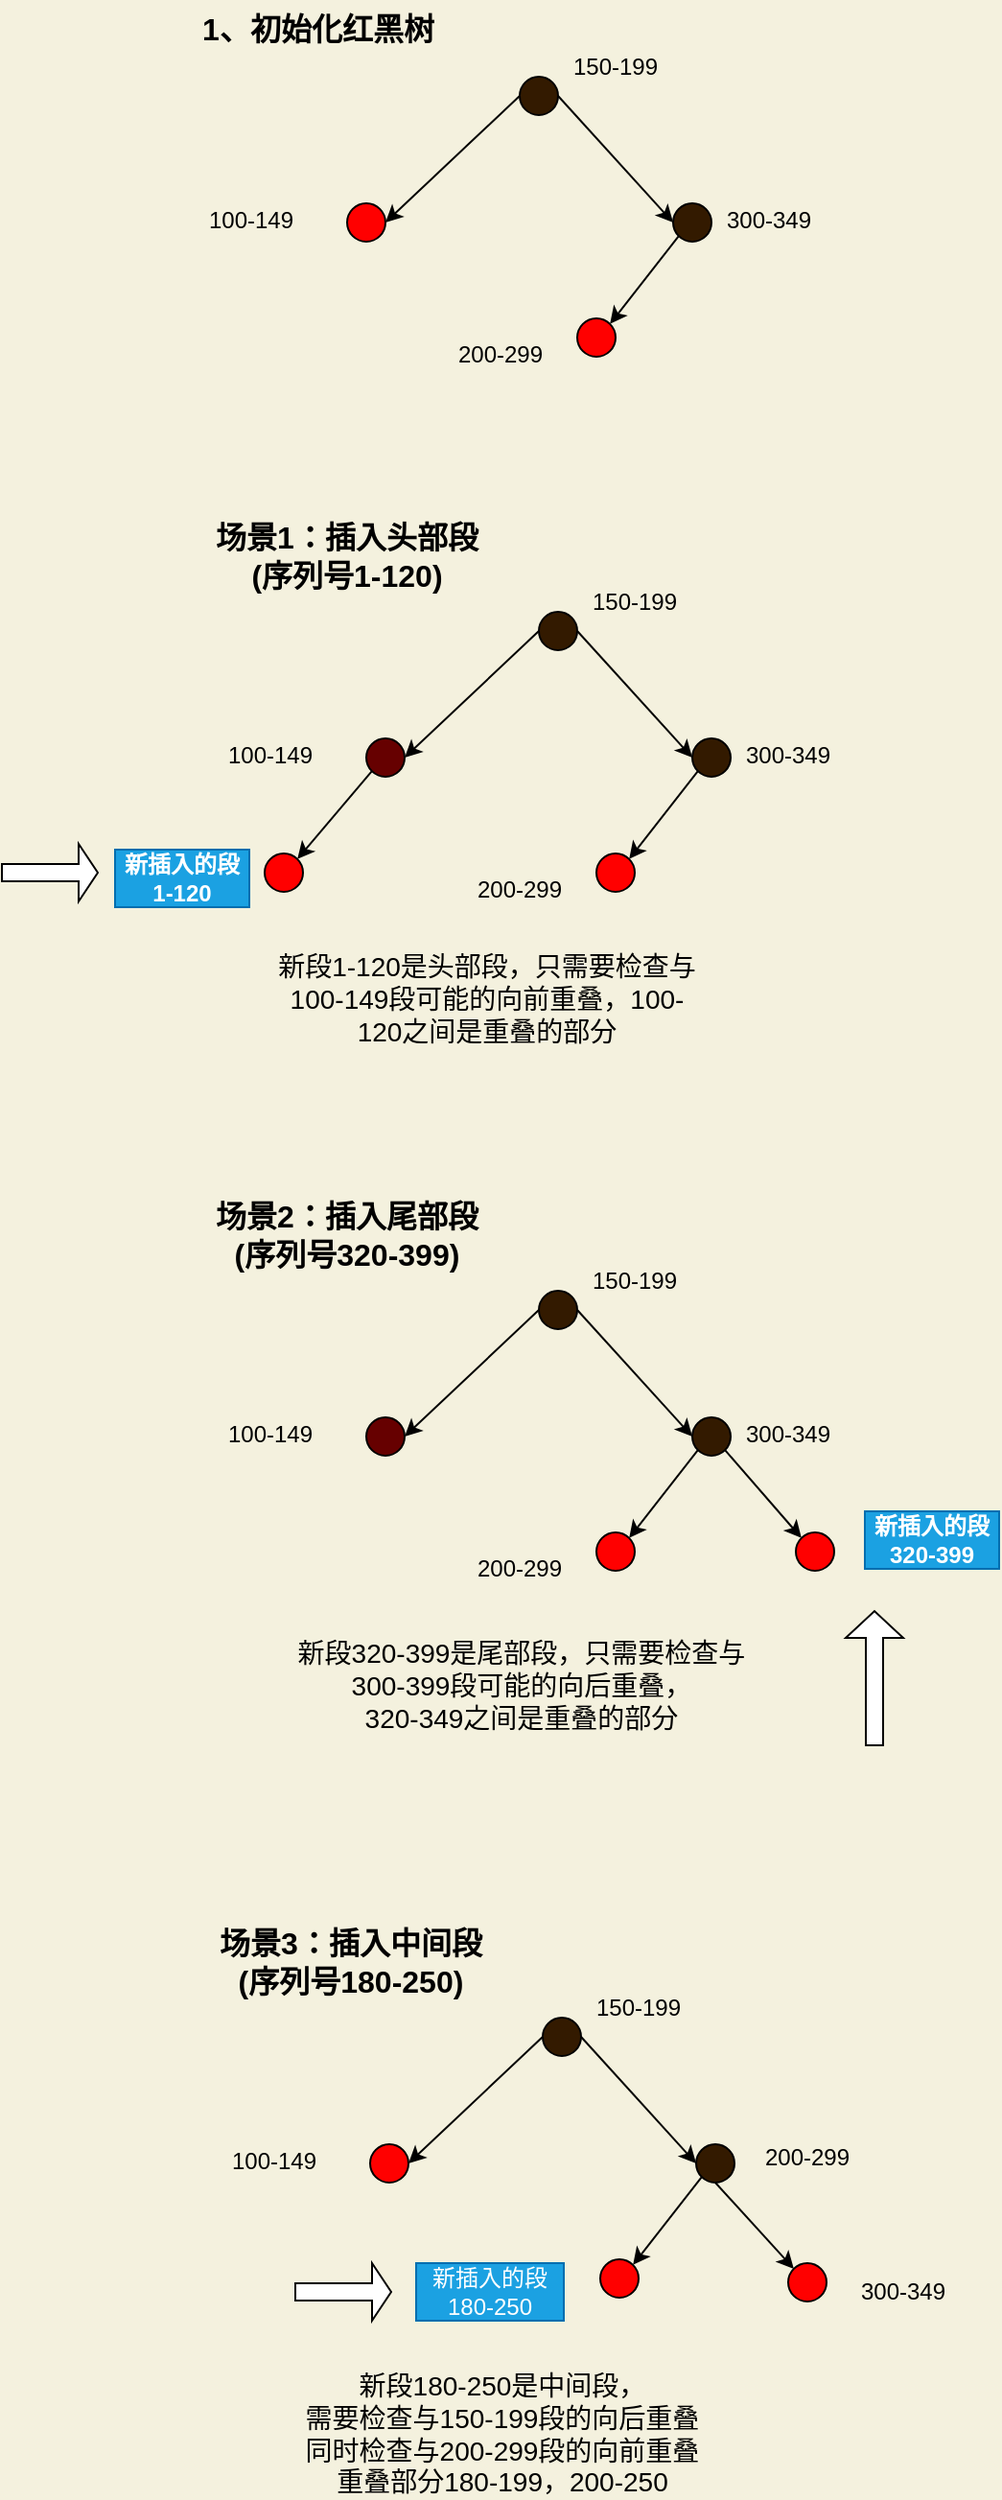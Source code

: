 <mxfile version="26.2.2">
  <diagram id="WUxzfDFSMqVaj2RLjJZc" name="第 1 页">
    <mxGraphModel dx="891" dy="825" grid="1" gridSize="10" guides="0" tooltips="1" connect="1" arrows="1" fold="1" page="1" pageScale="1" pageWidth="827" pageHeight="1169" background="#F4F1DE" math="0" shadow="0">
      <root>
        <mxCell id="0" />
        <mxCell id="1" parent="0" />
        <mxCell id="C5pTyBcPjl7wKMJr9xtk-18" style="rounded=0;orthogonalLoop=1;jettySize=auto;html=1;exitX=0;exitY=0.5;exitDx=0;exitDy=0;entryX=1;entryY=0.5;entryDx=0;entryDy=0;" edge="1" parent="1" source="C5pTyBcPjl7wKMJr9xtk-3" target="C5pTyBcPjl7wKMJr9xtk-9">
          <mxGeometry relative="1" as="geometry" />
        </mxCell>
        <mxCell id="C5pTyBcPjl7wKMJr9xtk-19" style="rounded=0;orthogonalLoop=1;jettySize=auto;html=1;exitX=1;exitY=0.5;exitDx=0;exitDy=0;entryX=0;entryY=0.5;entryDx=0;entryDy=0;" edge="1" parent="1" source="C5pTyBcPjl7wKMJr9xtk-3" target="C5pTyBcPjl7wKMJr9xtk-5">
          <mxGeometry relative="1" as="geometry" />
        </mxCell>
        <mxCell id="C5pTyBcPjl7wKMJr9xtk-3" value="" style="ellipse;whiteSpace=wrap;html=1;aspect=fixed;fillColor=#331A00;" vertex="1" parent="1">
          <mxGeometry x="280" y="110" width="20" height="20" as="geometry" />
        </mxCell>
        <mxCell id="C5pTyBcPjl7wKMJr9xtk-4" value="150-199" style="text;html=1;align=center;verticalAlign=middle;whiteSpace=wrap;rounded=0;" vertex="1" parent="1">
          <mxGeometry x="300" y="90" width="60" height="30" as="geometry" />
        </mxCell>
        <mxCell id="C5pTyBcPjl7wKMJr9xtk-20" style="rounded=0;orthogonalLoop=1;jettySize=auto;html=1;exitX=0;exitY=1;exitDx=0;exitDy=0;entryX=1;entryY=0;entryDx=0;entryDy=0;" edge="1" parent="1" source="C5pTyBcPjl7wKMJr9xtk-5" target="C5pTyBcPjl7wKMJr9xtk-11">
          <mxGeometry relative="1" as="geometry" />
        </mxCell>
        <mxCell id="C5pTyBcPjl7wKMJr9xtk-5" value="" style="ellipse;whiteSpace=wrap;html=1;aspect=fixed;fillColor=#331A00;" vertex="1" parent="1">
          <mxGeometry x="360" y="176" width="20" height="20" as="geometry" />
        </mxCell>
        <mxCell id="C5pTyBcPjl7wKMJr9xtk-6" value="300-349" style="text;html=1;align=center;verticalAlign=middle;whiteSpace=wrap;rounded=0;" vertex="1" parent="1">
          <mxGeometry x="380" y="170" width="60" height="30" as="geometry" />
        </mxCell>
        <mxCell id="C5pTyBcPjl7wKMJr9xtk-9" value="" style="ellipse;whiteSpace=wrap;html=1;aspect=fixed;fillColor=#FF0000;" vertex="1" parent="1">
          <mxGeometry x="190" y="176" width="20" height="20" as="geometry" />
        </mxCell>
        <mxCell id="C5pTyBcPjl7wKMJr9xtk-10" value="100-149" style="text;html=1;align=center;verticalAlign=middle;whiteSpace=wrap;rounded=0;" vertex="1" parent="1">
          <mxGeometry x="110" y="170" width="60" height="30" as="geometry" />
        </mxCell>
        <mxCell id="C5pTyBcPjl7wKMJr9xtk-11" value="" style="ellipse;whiteSpace=wrap;html=1;aspect=fixed;fillColor=#FF0000;" vertex="1" parent="1">
          <mxGeometry x="310" y="236" width="20" height="20" as="geometry" />
        </mxCell>
        <mxCell id="C5pTyBcPjl7wKMJr9xtk-12" value="200-299" style="text;html=1;align=center;verticalAlign=middle;whiteSpace=wrap;rounded=0;" vertex="1" parent="1">
          <mxGeometry x="240" y="240" width="60" height="30" as="geometry" />
        </mxCell>
        <mxCell id="C5pTyBcPjl7wKMJr9xtk-21" value="1、初始化红黑树" style="text;html=1;align=center;verticalAlign=middle;whiteSpace=wrap;rounded=0;fontSize=16;fontStyle=1" vertex="1" parent="1">
          <mxGeometry x="110" y="70" width="130" height="30" as="geometry" />
        </mxCell>
        <mxCell id="C5pTyBcPjl7wKMJr9xtk-22" style="rounded=0;orthogonalLoop=1;jettySize=auto;html=1;exitX=0;exitY=0.5;exitDx=0;exitDy=0;entryX=1;entryY=0.5;entryDx=0;entryDy=0;" edge="1" parent="1" source="C5pTyBcPjl7wKMJr9xtk-24" target="C5pTyBcPjl7wKMJr9xtk-29">
          <mxGeometry relative="1" as="geometry" />
        </mxCell>
        <mxCell id="C5pTyBcPjl7wKMJr9xtk-23" style="rounded=0;orthogonalLoop=1;jettySize=auto;html=1;exitX=1;exitY=0.5;exitDx=0;exitDy=0;entryX=0;entryY=0.5;entryDx=0;entryDy=0;" edge="1" parent="1" source="C5pTyBcPjl7wKMJr9xtk-24" target="C5pTyBcPjl7wKMJr9xtk-27">
          <mxGeometry relative="1" as="geometry" />
        </mxCell>
        <mxCell id="C5pTyBcPjl7wKMJr9xtk-24" value="" style="ellipse;whiteSpace=wrap;html=1;aspect=fixed;fillColor=#331A00;" vertex="1" parent="1">
          <mxGeometry x="290" y="389" width="20" height="20" as="geometry" />
        </mxCell>
        <mxCell id="C5pTyBcPjl7wKMJr9xtk-25" value="150-199" style="text;html=1;align=center;verticalAlign=middle;whiteSpace=wrap;rounded=0;" vertex="1" parent="1">
          <mxGeometry x="310" y="369" width="60" height="30" as="geometry" />
        </mxCell>
        <mxCell id="C5pTyBcPjl7wKMJr9xtk-26" style="rounded=0;orthogonalLoop=1;jettySize=auto;html=1;exitX=0;exitY=1;exitDx=0;exitDy=0;entryX=1;entryY=0;entryDx=0;entryDy=0;" edge="1" parent="1" source="C5pTyBcPjl7wKMJr9xtk-27" target="C5pTyBcPjl7wKMJr9xtk-31">
          <mxGeometry relative="1" as="geometry" />
        </mxCell>
        <mxCell id="C5pTyBcPjl7wKMJr9xtk-27" value="" style="ellipse;whiteSpace=wrap;html=1;aspect=fixed;fillColor=#331A00;" vertex="1" parent="1">
          <mxGeometry x="370" y="455" width="20" height="20" as="geometry" />
        </mxCell>
        <mxCell id="C5pTyBcPjl7wKMJr9xtk-28" value="300-349" style="text;html=1;align=center;verticalAlign=middle;whiteSpace=wrap;rounded=0;" vertex="1" parent="1">
          <mxGeometry x="390" y="449" width="60" height="30" as="geometry" />
        </mxCell>
        <mxCell id="C5pTyBcPjl7wKMJr9xtk-37" style="rounded=0;orthogonalLoop=1;jettySize=auto;html=1;exitX=0;exitY=1;exitDx=0;exitDy=0;entryX=1;entryY=0;entryDx=0;entryDy=0;" edge="1" parent="1" source="C5pTyBcPjl7wKMJr9xtk-29" target="C5pTyBcPjl7wKMJr9xtk-34">
          <mxGeometry relative="1" as="geometry" />
        </mxCell>
        <mxCell id="C5pTyBcPjl7wKMJr9xtk-29" value="" style="ellipse;whiteSpace=wrap;html=1;aspect=fixed;fillColor=#660000;" vertex="1" parent="1">
          <mxGeometry x="200" y="455" width="20" height="20" as="geometry" />
        </mxCell>
        <mxCell id="C5pTyBcPjl7wKMJr9xtk-30" value="100-149" style="text;html=1;align=center;verticalAlign=middle;whiteSpace=wrap;rounded=0;" vertex="1" parent="1">
          <mxGeometry x="120" y="449" width="60" height="30" as="geometry" />
        </mxCell>
        <mxCell id="C5pTyBcPjl7wKMJr9xtk-31" value="" style="ellipse;whiteSpace=wrap;html=1;aspect=fixed;fillColor=#FF0000;" vertex="1" parent="1">
          <mxGeometry x="320" y="515" width="20" height="20" as="geometry" />
        </mxCell>
        <mxCell id="C5pTyBcPjl7wKMJr9xtk-32" value="200-299" style="text;html=1;align=center;verticalAlign=middle;whiteSpace=wrap;rounded=0;" vertex="1" parent="1">
          <mxGeometry x="250" y="519" width="60" height="30" as="geometry" />
        </mxCell>
        <mxCell id="C5pTyBcPjl7wKMJr9xtk-33" value="场景1：插入头部段(序列号1-120)" style="text;html=1;align=center;verticalAlign=middle;whiteSpace=wrap;rounded=0;fontSize=16;fontStyle=1" vertex="1" parent="1">
          <mxGeometry x="120" y="340" width="140" height="39" as="geometry" />
        </mxCell>
        <mxCell id="C5pTyBcPjl7wKMJr9xtk-34" value="" style="ellipse;whiteSpace=wrap;html=1;aspect=fixed;fillColor=#FF0000;" vertex="1" parent="1">
          <mxGeometry x="147" y="515" width="20" height="20" as="geometry" />
        </mxCell>
        <mxCell id="C5pTyBcPjl7wKMJr9xtk-35" value="新插入的段&lt;div&gt;1-120&lt;/div&gt;" style="text;html=1;align=center;verticalAlign=middle;whiteSpace=wrap;rounded=0;fontStyle=1;fillColor=#1ba1e2;strokeColor=#006EAF;fontColor=#ffffff;" vertex="1" parent="1">
          <mxGeometry x="69" y="513" width="70" height="30" as="geometry" />
        </mxCell>
        <mxCell id="C5pTyBcPjl7wKMJr9xtk-38" value="新段1-120是头部段，只需要检查与&lt;div&gt;100-149段可能的向前重叠，100-120之间是重叠的部分&lt;/div&gt;" style="text;html=1;align=center;verticalAlign=middle;whiteSpace=wrap;rounded=0;fontSize=14;" vertex="1" parent="1">
          <mxGeometry x="148" y="562" width="230" height="58" as="geometry" />
        </mxCell>
        <mxCell id="C5pTyBcPjl7wKMJr9xtk-39" style="rounded=0;orthogonalLoop=1;jettySize=auto;html=1;exitX=0;exitY=0.5;exitDx=0;exitDy=0;entryX=1;entryY=0.5;entryDx=0;entryDy=0;" edge="1" parent="1" source="C5pTyBcPjl7wKMJr9xtk-41" target="C5pTyBcPjl7wKMJr9xtk-47">
          <mxGeometry relative="1" as="geometry" />
        </mxCell>
        <mxCell id="C5pTyBcPjl7wKMJr9xtk-40" style="rounded=0;orthogonalLoop=1;jettySize=auto;html=1;exitX=1;exitY=0.5;exitDx=0;exitDy=0;entryX=0;entryY=0.5;entryDx=0;entryDy=0;" edge="1" parent="1" source="C5pTyBcPjl7wKMJr9xtk-41" target="C5pTyBcPjl7wKMJr9xtk-44">
          <mxGeometry relative="1" as="geometry" />
        </mxCell>
        <mxCell id="C5pTyBcPjl7wKMJr9xtk-41" value="" style="ellipse;whiteSpace=wrap;html=1;aspect=fixed;fillColor=#331A00;" vertex="1" parent="1">
          <mxGeometry x="290" y="743" width="20" height="20" as="geometry" />
        </mxCell>
        <mxCell id="C5pTyBcPjl7wKMJr9xtk-42" value="150-199" style="text;html=1;align=center;verticalAlign=middle;whiteSpace=wrap;rounded=0;" vertex="1" parent="1">
          <mxGeometry x="310" y="723" width="60" height="30" as="geometry" />
        </mxCell>
        <mxCell id="C5pTyBcPjl7wKMJr9xtk-43" style="rounded=0;orthogonalLoop=1;jettySize=auto;html=1;exitX=0;exitY=1;exitDx=0;exitDy=0;entryX=1;entryY=0;entryDx=0;entryDy=0;" edge="1" parent="1" source="C5pTyBcPjl7wKMJr9xtk-44" target="C5pTyBcPjl7wKMJr9xtk-49">
          <mxGeometry relative="1" as="geometry" />
        </mxCell>
        <mxCell id="C5pTyBcPjl7wKMJr9xtk-56" style="rounded=0;orthogonalLoop=1;jettySize=auto;html=1;exitX=1;exitY=1;exitDx=0;exitDy=0;entryX=0;entryY=0;entryDx=0;entryDy=0;" edge="1" parent="1" source="C5pTyBcPjl7wKMJr9xtk-44" target="C5pTyBcPjl7wKMJr9xtk-55">
          <mxGeometry relative="1" as="geometry" />
        </mxCell>
        <mxCell id="C5pTyBcPjl7wKMJr9xtk-44" value="" style="ellipse;whiteSpace=wrap;html=1;aspect=fixed;fillColor=#331A00;" vertex="1" parent="1">
          <mxGeometry x="370" y="809" width="20" height="20" as="geometry" />
        </mxCell>
        <mxCell id="C5pTyBcPjl7wKMJr9xtk-45" value="300-349" style="text;html=1;align=center;verticalAlign=middle;whiteSpace=wrap;rounded=0;" vertex="1" parent="1">
          <mxGeometry x="390" y="803" width="60" height="30" as="geometry" />
        </mxCell>
        <mxCell id="C5pTyBcPjl7wKMJr9xtk-47" value="" style="ellipse;whiteSpace=wrap;html=1;aspect=fixed;fillColor=#660000;" vertex="1" parent="1">
          <mxGeometry x="200" y="809" width="20" height="20" as="geometry" />
        </mxCell>
        <mxCell id="C5pTyBcPjl7wKMJr9xtk-48" value="100-149" style="text;html=1;align=center;verticalAlign=middle;whiteSpace=wrap;rounded=0;" vertex="1" parent="1">
          <mxGeometry x="120" y="803" width="60" height="30" as="geometry" />
        </mxCell>
        <mxCell id="C5pTyBcPjl7wKMJr9xtk-49" value="" style="ellipse;whiteSpace=wrap;html=1;aspect=fixed;fillColor=#FF0000;" vertex="1" parent="1">
          <mxGeometry x="320" y="869" width="20" height="20" as="geometry" />
        </mxCell>
        <mxCell id="C5pTyBcPjl7wKMJr9xtk-50" value="200-299" style="text;html=1;align=center;verticalAlign=middle;whiteSpace=wrap;rounded=0;" vertex="1" parent="1">
          <mxGeometry x="250" y="873" width="60" height="30" as="geometry" />
        </mxCell>
        <mxCell id="C5pTyBcPjl7wKMJr9xtk-51" value="场景2：插入尾部段(序列号320-399)" style="text;html=1;align=center;verticalAlign=middle;whiteSpace=wrap;rounded=0;fontSize=16;fontStyle=1" vertex="1" parent="1">
          <mxGeometry x="120" y="694" width="140" height="39" as="geometry" />
        </mxCell>
        <mxCell id="C5pTyBcPjl7wKMJr9xtk-54" value="新段320-399是尾部段，只需要检查与&lt;div&gt;300-399段可能的向后重叠，&lt;/div&gt;&lt;div&gt;320-349之间是重叠的部分&lt;/div&gt;" style="text;html=1;align=center;verticalAlign=middle;whiteSpace=wrap;rounded=0;fontSize=14;" vertex="1" parent="1">
          <mxGeometry x="160" y="920" width="242" height="58" as="geometry" />
        </mxCell>
        <mxCell id="C5pTyBcPjl7wKMJr9xtk-55" value="" style="ellipse;whiteSpace=wrap;html=1;aspect=fixed;fillColor=#FF0000;" vertex="1" parent="1">
          <mxGeometry x="424" y="869" width="20" height="20" as="geometry" />
        </mxCell>
        <mxCell id="C5pTyBcPjl7wKMJr9xtk-57" value="新插入的段320-399" style="text;html=1;align=center;verticalAlign=middle;whiteSpace=wrap;rounded=0;fillColor=#1ba1e2;fontColor=#ffffff;strokeColor=#006EAF;fontStyle=1" vertex="1" parent="1">
          <mxGeometry x="460" y="858" width="70" height="30" as="geometry" />
        </mxCell>
        <mxCell id="C5pTyBcPjl7wKMJr9xtk-58" style="rounded=0;orthogonalLoop=1;jettySize=auto;html=1;exitX=0;exitY=0.5;exitDx=0;exitDy=0;entryX=1;entryY=0.5;entryDx=0;entryDy=0;" edge="1" parent="1" source="C5pTyBcPjl7wKMJr9xtk-60" target="C5pTyBcPjl7wKMJr9xtk-66">
          <mxGeometry relative="1" as="geometry" />
        </mxCell>
        <mxCell id="C5pTyBcPjl7wKMJr9xtk-59" style="rounded=0;orthogonalLoop=1;jettySize=auto;html=1;exitX=1;exitY=0.5;exitDx=0;exitDy=0;entryX=0;entryY=0.5;entryDx=0;entryDy=0;" edge="1" parent="1" source="C5pTyBcPjl7wKMJr9xtk-60" target="C5pTyBcPjl7wKMJr9xtk-64">
          <mxGeometry relative="1" as="geometry" />
        </mxCell>
        <mxCell id="C5pTyBcPjl7wKMJr9xtk-60" value="" style="ellipse;whiteSpace=wrap;html=1;aspect=fixed;fillColor=#331A00;" vertex="1" parent="1">
          <mxGeometry x="292" y="1122" width="20" height="20" as="geometry" />
        </mxCell>
        <mxCell id="C5pTyBcPjl7wKMJr9xtk-61" value="150-199" style="text;html=1;align=center;verticalAlign=middle;whiteSpace=wrap;rounded=0;" vertex="1" parent="1">
          <mxGeometry x="312" y="1102" width="60" height="30" as="geometry" />
        </mxCell>
        <mxCell id="C5pTyBcPjl7wKMJr9xtk-62" style="rounded=0;orthogonalLoop=1;jettySize=auto;html=1;exitX=0;exitY=1;exitDx=0;exitDy=0;entryX=1;entryY=0;entryDx=0;entryDy=0;" edge="1" parent="1" source="C5pTyBcPjl7wKMJr9xtk-64" target="C5pTyBcPjl7wKMJr9xtk-68">
          <mxGeometry relative="1" as="geometry" />
        </mxCell>
        <mxCell id="C5pTyBcPjl7wKMJr9xtk-75" style="rounded=0;orthogonalLoop=1;jettySize=auto;html=1;exitX=0.5;exitY=1;exitDx=0;exitDy=0;entryX=0;entryY=0;entryDx=0;entryDy=0;" edge="1" parent="1" source="C5pTyBcPjl7wKMJr9xtk-64" target="C5pTyBcPjl7wKMJr9xtk-74">
          <mxGeometry relative="1" as="geometry" />
        </mxCell>
        <mxCell id="C5pTyBcPjl7wKMJr9xtk-64" value="" style="ellipse;whiteSpace=wrap;html=1;aspect=fixed;fillColor=#331A00;" vertex="1" parent="1">
          <mxGeometry x="372" y="1188" width="20" height="20" as="geometry" />
        </mxCell>
        <mxCell id="C5pTyBcPjl7wKMJr9xtk-65" value="300-349" style="text;html=1;align=center;verticalAlign=middle;whiteSpace=wrap;rounded=0;" vertex="1" parent="1">
          <mxGeometry x="450" y="1250" width="60" height="30" as="geometry" />
        </mxCell>
        <mxCell id="C5pTyBcPjl7wKMJr9xtk-66" value="" style="ellipse;whiteSpace=wrap;html=1;aspect=fixed;fillColor=#FF0000;" vertex="1" parent="1">
          <mxGeometry x="202" y="1188" width="20" height="20" as="geometry" />
        </mxCell>
        <mxCell id="C5pTyBcPjl7wKMJr9xtk-67" value="100-149" style="text;html=1;align=center;verticalAlign=middle;whiteSpace=wrap;rounded=0;" vertex="1" parent="1">
          <mxGeometry x="122" y="1182" width="60" height="30" as="geometry" />
        </mxCell>
        <mxCell id="C5pTyBcPjl7wKMJr9xtk-68" value="" style="ellipse;whiteSpace=wrap;html=1;aspect=fixed;fillColor=#FF0000;" vertex="1" parent="1">
          <mxGeometry x="322" y="1248" width="20" height="20" as="geometry" />
        </mxCell>
        <mxCell id="C5pTyBcPjl7wKMJr9xtk-69" value="200-299" style="text;html=1;align=center;verticalAlign=middle;whiteSpace=wrap;rounded=0;" vertex="1" parent="1">
          <mxGeometry x="400" y="1180" width="60" height="30" as="geometry" />
        </mxCell>
        <mxCell id="C5pTyBcPjl7wKMJr9xtk-70" value="场景3：插入中间段(序列号180-250)" style="text;html=1;align=center;verticalAlign=middle;whiteSpace=wrap;rounded=0;fontSize=16;fontStyle=1" vertex="1" parent="1">
          <mxGeometry x="122" y="1073" width="140" height="39" as="geometry" />
        </mxCell>
        <mxCell id="C5pTyBcPjl7wKMJr9xtk-71" value="新段180-250是中间段，&lt;br&gt;需要检查与150-199段的向后重叠&lt;br&gt;&lt;div&gt;同时检查与200-299段的向前重叠&lt;/div&gt;&lt;div&gt;重叠部分180-199，200-250&lt;/div&gt;" style="text;html=1;align=center;verticalAlign=middle;whiteSpace=wrap;rounded=0;fontSize=14;" vertex="1" parent="1">
          <mxGeometry x="150" y="1310" width="242" height="58" as="geometry" />
        </mxCell>
        <mxCell id="C5pTyBcPjl7wKMJr9xtk-74" value="" style="ellipse;whiteSpace=wrap;html=1;aspect=fixed;fillColor=#FF0000;" vertex="1" parent="1">
          <mxGeometry x="420" y="1250" width="20" height="20" as="geometry" />
        </mxCell>
        <mxCell id="C5pTyBcPjl7wKMJr9xtk-76" value="新插入的段180-250" style="text;html=1;align=center;verticalAlign=middle;whiteSpace=wrap;rounded=0;fillColor=#1ba1e2;fontColor=#ffffff;strokeColor=#006EAF;" vertex="1" parent="1">
          <mxGeometry x="226" y="1250" width="77" height="30" as="geometry" />
        </mxCell>
        <mxCell id="C5pTyBcPjl7wKMJr9xtk-78" value="" style="shape=singleArrow;whiteSpace=wrap;html=1;" vertex="1" parent="1">
          <mxGeometry x="163" y="1250" width="50" height="30" as="geometry" />
        </mxCell>
        <mxCell id="C5pTyBcPjl7wKMJr9xtk-79" value="" style="shape=singleArrow;whiteSpace=wrap;html=1;" vertex="1" parent="1">
          <mxGeometry x="10" y="510" width="50" height="30" as="geometry" />
        </mxCell>
        <mxCell id="C5pTyBcPjl7wKMJr9xtk-80" value="" style="shape=singleArrow;direction=north;whiteSpace=wrap;html=1;" vertex="1" parent="1">
          <mxGeometry x="450" y="910" width="30" height="70" as="geometry" />
        </mxCell>
      </root>
    </mxGraphModel>
  </diagram>
</mxfile>
